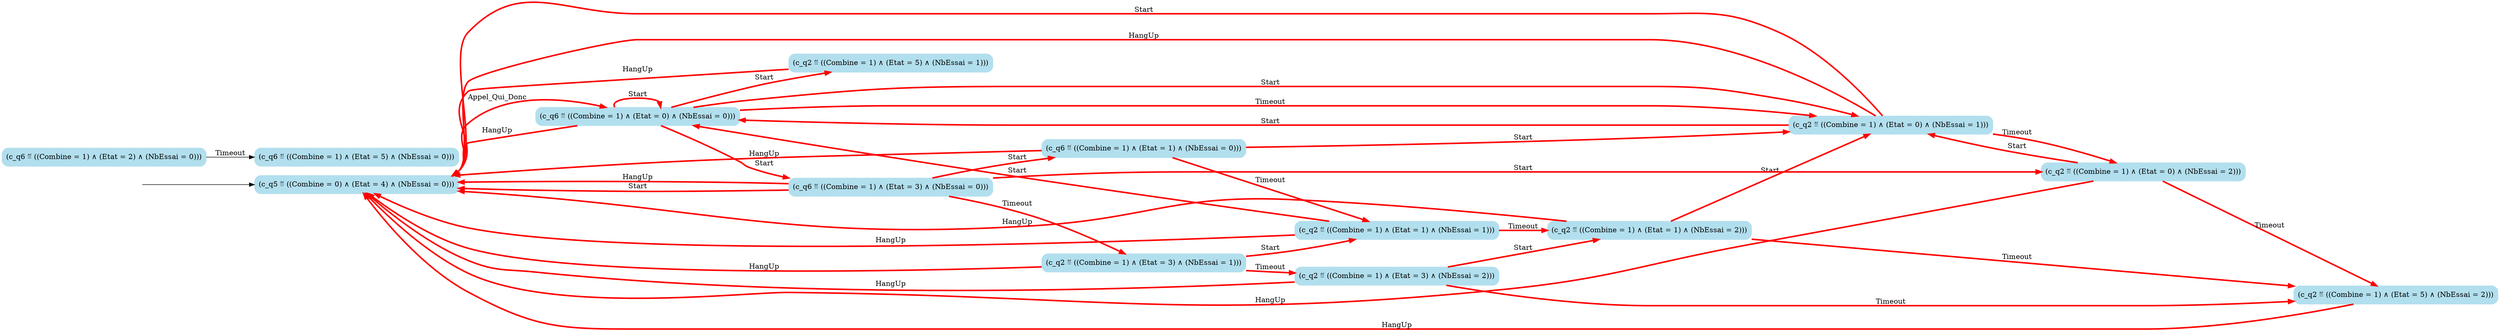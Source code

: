 digraph G {

	rankdir = LR;

	start_c_q5_73[style=invisible];

	node[shape=box, style="rounded, filled", color=lightblue2];

	c_q6_57[label="(c_q6 ≝ ((Combine = 1) ∧ (Etat = 0) ∧ (NbEssai = 0)))"];
	c_q2_40[label="(c_q2 ≝ ((Combine = 1) ∧ (Etat = 0) ∧ (NbEssai = 2)))"];
	c_q2_60[label="(c_q2 ≝ ((Combine = 1) ∧ (Etat = 1) ∧ (NbEssai = 1)))"];
	c_q2_69[label="(c_q2 ≝ ((Combine = 1) ∧ (Etat = 0) ∧ (NbEssai = 1)))"];
	c_q2_72[label="(c_q2 ≝ ((Combine = 1) ∧ (Etat = 1) ∧ (NbEssai = 2)))"];
	c_q6_34[label="(c_q6 ≝ ((Combine = 1) ∧ (Etat = 3) ∧ (NbEssai = 0)))"];
	c_q5_73[label="(c_q5 ≝ ((Combine = 0) ∧ (Etat = 4) ∧ (NbEssai = 0)))"];
	c_q6_52[label="(c_q6 ≝ ((Combine = 1) ∧ (Etat = 1) ∧ (NbEssai = 0)))"];
	c_q6_16[label="(c_q6 ≝ ((Combine = 1) ∧ (Etat = 2) ∧ (NbEssai = 0)))"];
	c_q6_17[label="(c_q6 ≝ ((Combine = 1) ∧ (Etat = 5) ∧ (NbEssai = 0)))"];
	c_q2_71[label="(c_q2 ≝ ((Combine = 1) ∧ (Etat = 5) ∧ (NbEssai = 2)))"];
	c_q2_42[label="(c_q2 ≝ ((Combine = 1) ∧ (Etat = 5) ∧ (NbEssai = 1)))"];
	c_q2_46[label="(c_q2 ≝ ((Combine = 1) ∧ (Etat = 3) ∧ (NbEssai = 1)))"];
	c_q2_66[label="(c_q2 ≝ ((Combine = 1) ∧ (Etat = 3) ∧ (NbEssai = 2)))"];

	start_c_q5_73 -> c_q5_73;
	c_q5_73 -> c_q6_57[label="Appel_Qui_Donc", penwidth=3, color=red];
	c_q2_46 -> c_q2_60[label="Start", penwidth=3, color=red];
	c_q2_69 -> c_q2_40[label="Timeout", penwidth=3, color=red];
	c_q2_69 -> c_q5_73[label="Start", penwidth=3, color=red];
	c_q2_69 -> c_q5_73[label="HangUp", penwidth=3, color=red];
	c_q2_69 -> c_q6_57[label="Start", penwidth=3, color=red];
	c_q6_57 -> c_q6_34[label="Start", penwidth=3, color=red];
	c_q6_57 -> c_q6_57[label="Start", penwidth=3, color=red];
	c_q6_16 -> c_q6_17[label="Timeout"];
	c_q6_34 -> c_q2_40[label="Start", penwidth=3, color=red];
	c_q6_57 -> c_q2_42[label="Start", penwidth=3, color=red];
	c_q6_34 -> c_q2_46[label="Timeout", penwidth=3, color=red];
	c_q6_34 -> c_q5_73[label="Start", penwidth=3, color=red];
	c_q6_34 -> c_q5_73[label="HangUp", penwidth=3, color=red];
	c_q6_57 -> c_q2_69[label="Start", penwidth=3, color=red];
	c_q6_57 -> c_q2_69[label="Timeout", penwidth=3, color=red];
	c_q6_57 -> c_q5_73[label="HangUp", penwidth=3, color=red];
	c_q6_34 -> c_q6_52[label="Start", penwidth=3, color=red];
	c_q2_40 -> c_q2_69[label="Start", penwidth=3, color=red];
	c_q2_40 -> c_q2_71[label="Timeout", penwidth=3, color=red];
	c_q2_40 -> c_q5_73[label="HangUp", penwidth=3, color=red];
	c_q2_42 -> c_q5_73[label="HangUp", penwidth=3, color=red];
	c_q2_46 -> c_q2_66[label="Timeout", penwidth=3, color=red];
	c_q2_46 -> c_q5_73[label="HangUp", penwidth=3, color=red];
	c_q6_52 -> c_q2_69[label="Start", penwidth=3, color=red];
	c_q6_52 -> c_q2_60[label="Timeout", penwidth=3, color=red];
	c_q6_52 -> c_q5_73[label="HangUp", penwidth=3, color=red];
	c_q2_71 -> c_q5_73[label="HangUp", penwidth=3, color=red];
	c_q2_60 -> c_q6_57[label="Start", penwidth=3, color=red];
	c_q2_60 -> c_q2_72[label="Timeout", penwidth=3, color=red];
	c_q2_60 -> c_q5_73[label="HangUp", penwidth=3, color=red];
	c_q2_66 -> c_q2_72[label="Start", penwidth=3, color=red];
	c_q2_66 -> c_q2_71[label="Timeout", penwidth=3, color=red];
	c_q2_66 -> c_q5_73[label="HangUp", penwidth=3, color=red];
	c_q2_72 -> c_q2_69[label="Start", penwidth=3, color=red];
	c_q2_72 -> c_q2_71[label="Timeout", penwidth=3, color=red];
	c_q2_72 -> c_q5_73[label="HangUp", penwidth=3, color=red];

}